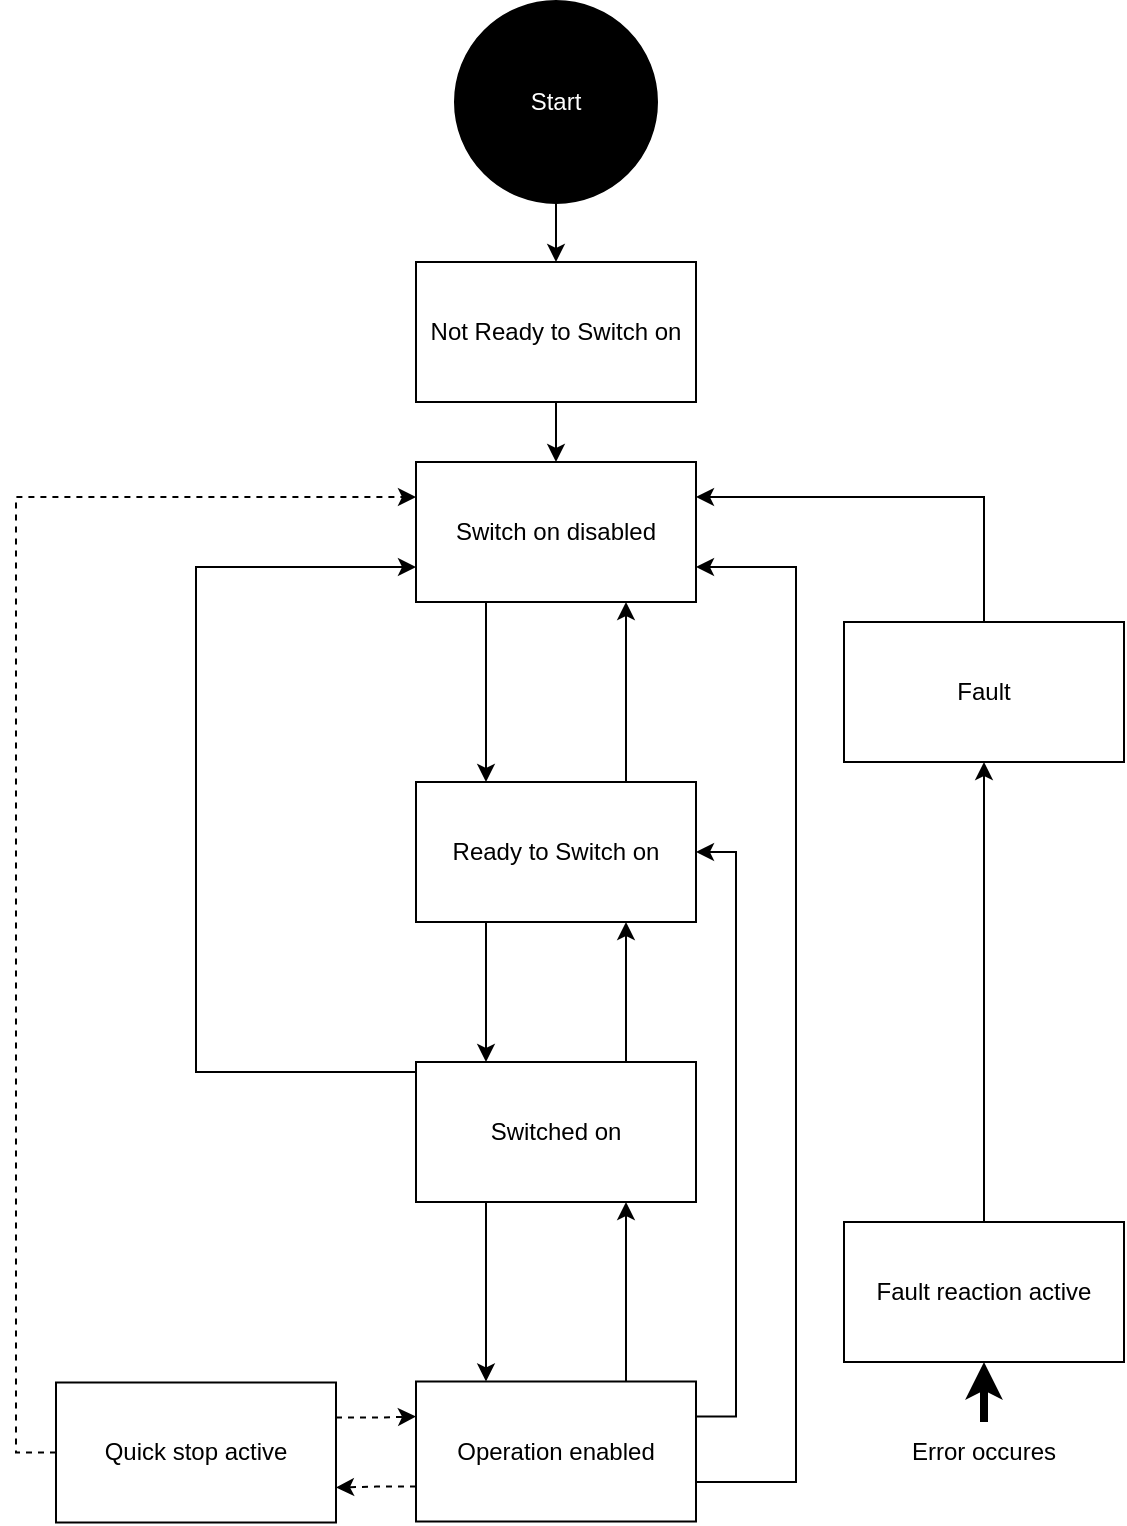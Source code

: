 <mxfile version="20.6.0" type="github">
  <diagram id="FQeliGEMJfwoeqqBBFam" name="페이지-1">
    <mxGraphModel dx="1422" dy="754" grid="1" gridSize="10" guides="1" tooltips="1" connect="1" arrows="1" fold="1" page="1" pageScale="1" pageWidth="827" pageHeight="1169" math="0" shadow="0">
      <root>
        <mxCell id="0" />
        <mxCell id="1" parent="0" />
        <mxCell id="rjUT9uJU2P-9J40SehhA-22" style="edgeStyle=orthogonalEdgeStyle;rounded=0;orthogonalLoop=1;jettySize=auto;html=1;exitX=0.5;exitY=1;exitDx=0;exitDy=0;exitPerimeter=0;entryX=0.5;entryY=0;entryDx=0;entryDy=0;" parent="1" source="rjUT9uJU2P-9J40SehhA-1" target="rjUT9uJU2P-9J40SehhA-2" edge="1">
          <mxGeometry relative="1" as="geometry" />
        </mxCell>
        <mxCell id="rjUT9uJU2P-9J40SehhA-1" value="Start" style="strokeWidth=2;html=1;shape=mxgraph.flowchart.start_2;whiteSpace=wrap;fillColor=#000000;fontColor=#FFFFFF;" parent="1" vertex="1">
          <mxGeometry x="280" y="50" width="100" height="100" as="geometry" />
        </mxCell>
        <mxCell id="rjUT9uJU2P-9J40SehhA-23" style="edgeStyle=orthogonalEdgeStyle;rounded=0;orthogonalLoop=1;jettySize=auto;html=1;exitX=0.5;exitY=1;exitDx=0;exitDy=0;entryX=0.5;entryY=0;entryDx=0;entryDy=0;" parent="1" source="rjUT9uJU2P-9J40SehhA-2" target="rjUT9uJU2P-9J40SehhA-4" edge="1">
          <mxGeometry relative="1" as="geometry" />
        </mxCell>
        <mxCell id="rjUT9uJU2P-9J40SehhA-2" value="Not Ready to Switch on" style="rounded=0;whiteSpace=wrap;html=1;aspect=fixed;" parent="1" vertex="1">
          <mxGeometry x="260" y="180" width="140" height="70" as="geometry" />
        </mxCell>
        <mxCell id="rjUT9uJU2P-9J40SehhA-15" style="edgeStyle=orthogonalEdgeStyle;rounded=0;orthogonalLoop=1;jettySize=auto;html=1;exitX=0.25;exitY=1;exitDx=0;exitDy=0;entryX=0.25;entryY=0;entryDx=0;entryDy=0;" parent="1" source="rjUT9uJU2P-9J40SehhA-4" target="rjUT9uJU2P-9J40SehhA-6" edge="1">
          <mxGeometry relative="1" as="geometry" />
        </mxCell>
        <mxCell id="rjUT9uJU2P-9J40SehhA-4" value="Switch on disabled" style="rounded=0;whiteSpace=wrap;html=1;aspect=fixed;" parent="1" vertex="1">
          <mxGeometry x="260" y="280" width="140" height="70" as="geometry" />
        </mxCell>
        <mxCell id="rjUT9uJU2P-9J40SehhA-16" style="edgeStyle=orthogonalEdgeStyle;rounded=0;orthogonalLoop=1;jettySize=auto;html=1;exitX=0.25;exitY=1;exitDx=0;exitDy=0;entryX=0.25;entryY=0;entryDx=0;entryDy=0;" parent="1" source="rjUT9uJU2P-9J40SehhA-6" target="rjUT9uJU2P-9J40SehhA-7" edge="1">
          <mxGeometry relative="1" as="geometry" />
        </mxCell>
        <mxCell id="rjUT9uJU2P-9J40SehhA-20" style="edgeStyle=orthogonalEdgeStyle;rounded=0;orthogonalLoop=1;jettySize=auto;html=1;exitX=0.75;exitY=0;exitDx=0;exitDy=0;entryX=0.75;entryY=1;entryDx=0;entryDy=0;" parent="1" source="rjUT9uJU2P-9J40SehhA-6" target="rjUT9uJU2P-9J40SehhA-4" edge="1">
          <mxGeometry relative="1" as="geometry" />
        </mxCell>
        <mxCell id="rjUT9uJU2P-9J40SehhA-6" value="Ready to Switch on" style="rounded=0;whiteSpace=wrap;html=1;aspect=fixed;" parent="1" vertex="1">
          <mxGeometry x="260" y="440" width="140" height="70" as="geometry" />
        </mxCell>
        <mxCell id="rjUT9uJU2P-9J40SehhA-17" style="edgeStyle=orthogonalEdgeStyle;rounded=0;orthogonalLoop=1;jettySize=auto;html=1;exitX=0.25;exitY=1;exitDx=0;exitDy=0;entryX=0.25;entryY=0;entryDx=0;entryDy=0;" parent="1" source="rjUT9uJU2P-9J40SehhA-7" target="rjUT9uJU2P-9J40SehhA-8" edge="1">
          <mxGeometry relative="1" as="geometry" />
        </mxCell>
        <mxCell id="rjUT9uJU2P-9J40SehhA-19" style="edgeStyle=orthogonalEdgeStyle;rounded=0;orthogonalLoop=1;jettySize=auto;html=1;exitX=0.75;exitY=0;exitDx=0;exitDy=0;entryX=0.75;entryY=1;entryDx=0;entryDy=0;" parent="1" source="rjUT9uJU2P-9J40SehhA-7" target="rjUT9uJU2P-9J40SehhA-6" edge="1">
          <mxGeometry relative="1" as="geometry" />
        </mxCell>
        <mxCell id="rjUT9uJU2P-9J40SehhA-28" style="edgeStyle=orthogonalEdgeStyle;rounded=0;orthogonalLoop=1;jettySize=auto;html=1;exitX=0;exitY=0.5;exitDx=0;exitDy=0;entryX=0;entryY=0.75;entryDx=0;entryDy=0;" parent="1" source="rjUT9uJU2P-9J40SehhA-7" target="rjUT9uJU2P-9J40SehhA-4" edge="1">
          <mxGeometry relative="1" as="geometry">
            <Array as="points">
              <mxPoint x="150" y="585" />
              <mxPoint x="150" y="332" />
            </Array>
          </mxGeometry>
        </mxCell>
        <mxCell id="rjUT9uJU2P-9J40SehhA-7" value="Switched on" style="rounded=0;whiteSpace=wrap;html=1;aspect=fixed;" parent="1" vertex="1">
          <mxGeometry x="260" y="580" width="140" height="70" as="geometry" />
        </mxCell>
        <mxCell id="rjUT9uJU2P-9J40SehhA-18" style="edgeStyle=orthogonalEdgeStyle;rounded=0;orthogonalLoop=1;jettySize=auto;html=1;exitX=0.75;exitY=0;exitDx=0;exitDy=0;entryX=0.75;entryY=1;entryDx=0;entryDy=0;" parent="1" source="rjUT9uJU2P-9J40SehhA-8" target="rjUT9uJU2P-9J40SehhA-7" edge="1">
          <mxGeometry relative="1" as="geometry" />
        </mxCell>
        <mxCell id="rjUT9uJU2P-9J40SehhA-29" style="edgeStyle=orthogonalEdgeStyle;rounded=0;orthogonalLoop=1;jettySize=auto;html=1;exitX=1;exitY=0.25;exitDx=0;exitDy=0;entryX=1;entryY=0.5;entryDx=0;entryDy=0;" parent="1" source="rjUT9uJU2P-9J40SehhA-8" target="rjUT9uJU2P-9J40SehhA-6" edge="1">
          <mxGeometry relative="1" as="geometry">
            <Array as="points">
              <mxPoint x="420" y="757" />
              <mxPoint x="420" y="475" />
            </Array>
          </mxGeometry>
        </mxCell>
        <mxCell id="rjUT9uJU2P-9J40SehhA-30" style="edgeStyle=orthogonalEdgeStyle;rounded=0;orthogonalLoop=1;jettySize=auto;html=1;exitX=1;exitY=0.75;exitDx=0;exitDy=0;entryX=1;entryY=0.75;entryDx=0;entryDy=0;" parent="1" source="rjUT9uJU2P-9J40SehhA-8" target="rjUT9uJU2P-9J40SehhA-4" edge="1">
          <mxGeometry relative="1" as="geometry">
            <Array as="points">
              <mxPoint x="400" y="790" />
              <mxPoint x="450" y="790" />
              <mxPoint x="450" y="333" />
            </Array>
          </mxGeometry>
        </mxCell>
        <mxCell id="rjUT9uJU2P-9J40SehhA-32" style="edgeStyle=orthogonalEdgeStyle;rounded=0;orthogonalLoop=1;jettySize=auto;html=1;exitX=0;exitY=0.75;exitDx=0;exitDy=0;entryX=1;entryY=0.75;entryDx=0;entryDy=0;dashed=1;" parent="1" source="rjUT9uJU2P-9J40SehhA-8" target="rjUT9uJU2P-9J40SehhA-11" edge="1">
          <mxGeometry relative="1" as="geometry" />
        </mxCell>
        <mxCell id="rjUT9uJU2P-9J40SehhA-8" value="Operation enabled" style="rounded=0;whiteSpace=wrap;html=1;aspect=fixed;" parent="1" vertex="1">
          <mxGeometry x="260" y="739.75" width="140" height="70" as="geometry" />
        </mxCell>
        <mxCell id="rjUT9uJU2P-9J40SehhA-26" style="edgeStyle=orthogonalEdgeStyle;rounded=0;orthogonalLoop=1;jettySize=auto;html=1;exitX=0.5;exitY=0;exitDx=0;exitDy=0;entryX=1;entryY=0.25;entryDx=0;entryDy=0;" parent="1" source="rjUT9uJU2P-9J40SehhA-9" target="rjUT9uJU2P-9J40SehhA-4" edge="1">
          <mxGeometry relative="1" as="geometry" />
        </mxCell>
        <mxCell id="rjUT9uJU2P-9J40SehhA-9" value="Fault" style="rounded=0;whiteSpace=wrap;html=1;aspect=fixed;" parent="1" vertex="1">
          <mxGeometry x="474" y="360" width="140" height="70" as="geometry" />
        </mxCell>
        <mxCell id="rjUT9uJU2P-9J40SehhA-27" style="edgeStyle=orthogonalEdgeStyle;rounded=0;orthogonalLoop=1;jettySize=auto;html=1;exitX=0.5;exitY=0;exitDx=0;exitDy=0;" parent="1" source="rjUT9uJU2P-9J40SehhA-10" target="rjUT9uJU2P-9J40SehhA-9" edge="1">
          <mxGeometry relative="1" as="geometry" />
        </mxCell>
        <mxCell id="rjUT9uJU2P-9J40SehhA-10" value="Fault reaction active" style="rounded=0;whiteSpace=wrap;html=1;aspect=fixed;" parent="1" vertex="1">
          <mxGeometry x="474" y="660" width="140" height="70" as="geometry" />
        </mxCell>
        <mxCell id="rjUT9uJU2P-9J40SehhA-31" style="edgeStyle=orthogonalEdgeStyle;rounded=0;orthogonalLoop=1;jettySize=auto;html=1;exitX=1;exitY=0.25;exitDx=0;exitDy=0;entryX=0;entryY=0.25;entryDx=0;entryDy=0;dashed=1;" parent="1" source="rjUT9uJU2P-9J40SehhA-11" target="rjUT9uJU2P-9J40SehhA-8" edge="1">
          <mxGeometry relative="1" as="geometry" />
        </mxCell>
        <mxCell id="rjUT9uJU2P-9J40SehhA-33" style="edgeStyle=orthogonalEdgeStyle;rounded=0;orthogonalLoop=1;jettySize=auto;html=1;exitX=0;exitY=0.5;exitDx=0;exitDy=0;entryX=0;entryY=0.25;entryDx=0;entryDy=0;dashed=1;" parent="1" source="rjUT9uJU2P-9J40SehhA-11" target="rjUT9uJU2P-9J40SehhA-4" edge="1">
          <mxGeometry relative="1" as="geometry" />
        </mxCell>
        <mxCell id="rjUT9uJU2P-9J40SehhA-11" value="Quick stop active" style="rounded=0;whiteSpace=wrap;html=1;aspect=fixed;" parent="1" vertex="1">
          <mxGeometry x="80" y="740.25" width="140" height="70" as="geometry" />
        </mxCell>
        <mxCell id="rjUT9uJU2P-9J40SehhA-35" style="edgeStyle=orthogonalEdgeStyle;rounded=0;orthogonalLoop=1;jettySize=auto;html=1;exitX=0.5;exitY=0;exitDx=0;exitDy=0;entryX=0.5;entryY=1;entryDx=0;entryDy=0;strokeWidth=4;" parent="1" source="rjUT9uJU2P-9J40SehhA-34" target="rjUT9uJU2P-9J40SehhA-10" edge="1">
          <mxGeometry relative="1" as="geometry" />
        </mxCell>
        <mxCell id="rjUT9uJU2P-9J40SehhA-34" value="Error occures" style="text;html=1;strokeColor=none;fillColor=none;align=center;verticalAlign=middle;whiteSpace=wrap;rounded=0;" parent="1" vertex="1">
          <mxGeometry x="484" y="760" width="120" height="30" as="geometry" />
        </mxCell>
      </root>
    </mxGraphModel>
  </diagram>
</mxfile>
